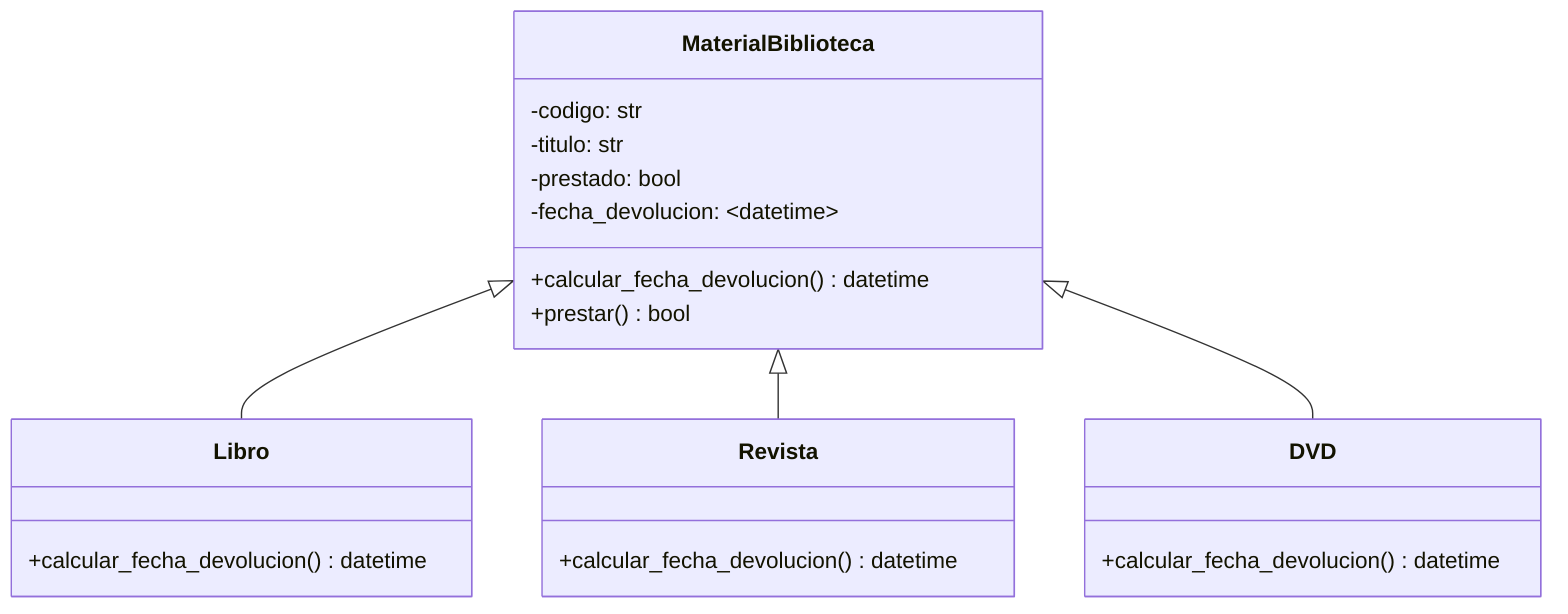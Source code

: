 classDiagram
    class MaterialBiblioteca {
        -codigo: str
        -titulo: str
        -prestado: bool
        -fecha_devolucion: ~datetime~
        +calcular_fecha_devolucion() datetime
        +prestar() bool
    }

    class Libro {
        +calcular_fecha_devolucion() datetime
    }

    class Revista {
        +calcular_fecha_devolucion() datetime
    }

    class DVD {
        +calcular_fecha_devolucion() datetime
    }

    MaterialBiblioteca <|-- Libro
    MaterialBiblioteca <|-- Revista
    MaterialBiblioteca <|-- DVD